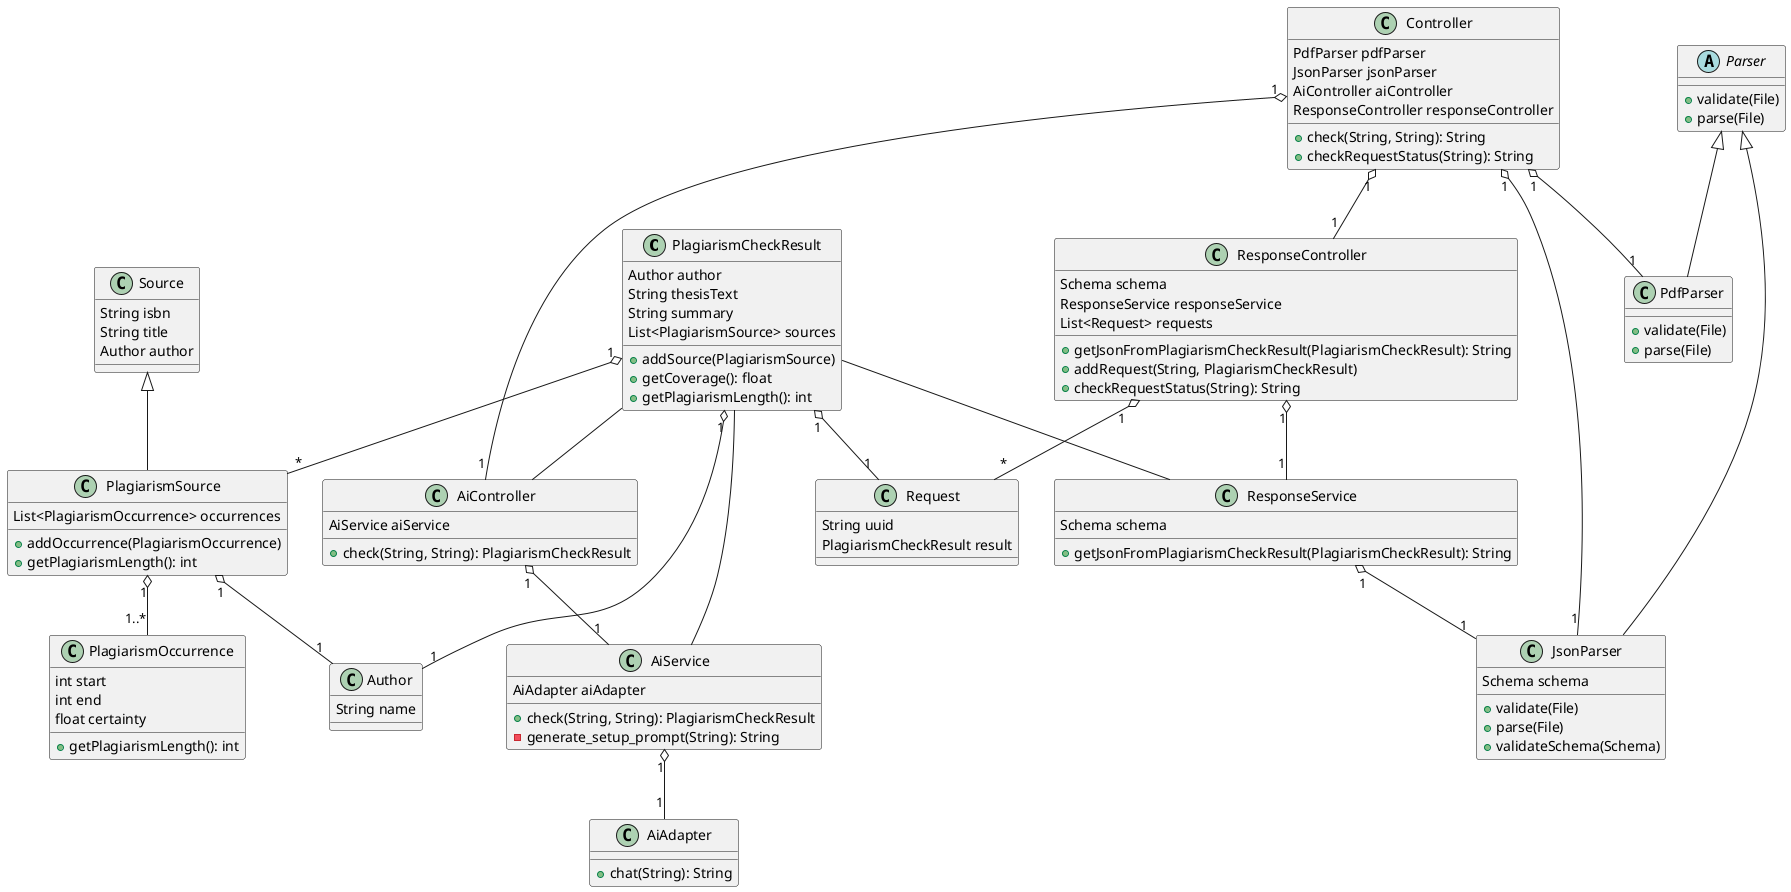 @startuml Klassendiagramm
class PlagiarismCheckResult {
    Author author
    String thesisText
    String summary
    List<PlagiarismSource> sources
    +addSource(PlagiarismSource)
    +getCoverage(): float
    +getPlagiarismLength(): int
}

class PlagiarismSource extends Source {
    List<PlagiarismOccurrence> occurrences
    +addOccurrence(PlagiarismOccurrence)
    +getPlagiarismLength(): int
}

class PlagiarismOccurrence {
    int start
    int end
    float certainty
    +getPlagiarismLength(): int
}

class Author {
    String name
}

class Source {
    String isbn
    String title
    Author author
}

abstract class Parser {
    +validate(File)
    +parse(File)
}

class PdfParser extends Parser {
    +validate(File)
    +parse(File)
}

class JsonParser extends Parser {
    Schema schema
    +validate(File)
    +parse(File)
    +validateSchema(Schema)
}

class Controller {
    PdfParser pdfParser
    JsonParser jsonParser
    AiController aiController
    ResponseController responseController
    +check(String, String): String
    +checkRequestStatus(String): String
}

class AiController {
    AiService aiService
    +check(String, String): PlagiarismCheckResult
}

class AiService {
    AiAdapter aiAdapter
    +check(String, String): PlagiarismCheckResult
    -generate_setup_prompt(String): String
}

class AiAdapter {
    +chat(String): String
}

class ResponseController {
    Schema schema
    ResponseService responseService
    List<Request> requests
    +getJsonFromPlagiarismCheckResult(PlagiarismCheckResult): String
    +addRequest(String, PlagiarismCheckResult)
    +checkRequestStatus(String): String
}

class ResponseService {
    Schema schema
    +getJsonFromPlagiarismCheckResult(PlagiarismCheckResult): String
}

class Request {
    String uuid
    PlagiarismCheckResult result
}

Controller "1" o-- "1" PdfParser
Controller "1" o-- "1" JsonParser
Controller "1" o-- "1" AiController
AiController "1" o-- "1" AiService
AiService "1" o-- "1" AiAdapter
Controller "1" o-- "1" ResponseController
ResponseController "1" o-- "1" ResponseService
ResponseController "1" o-- "*" Request
ResponseService "1" o-- "1" JsonParser

PlagiarismCheckResult -- AiController
PlagiarismCheckResult -- AiService
PlagiarismCheckResult -- ResponseService

PlagiarismCheckResult "1" o-- "*" PlagiarismSource
PlagiarismCheckResult "1" o-- "1" Author
PlagiarismSource "1" o-- "1..*" PlagiarismOccurrence
PlagiarismSource "1" o-- "1" Author
PlagiarismCheckResult "1" o-- "1" Request
@enduml
